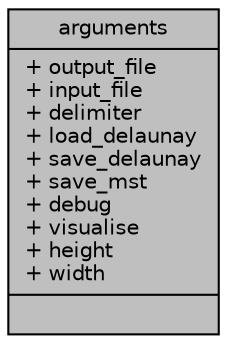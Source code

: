 digraph "arguments"
{
 // LATEX_PDF_SIZE
  edge [fontname="Helvetica",fontsize="10",labelfontname="Helvetica",labelfontsize="10"];
  node [fontname="Helvetica",fontsize="10",shape=record];
  Node1 [label="{arguments\n|+ output_file\l+ input_file\l+ delimiter\l+ load_delaunay\l+ save_delaunay\l+ save_mst\l+ debug\l+ visualise\l+ height\l+ width\l|}",height=0.2,width=0.4,color="black", fillcolor="grey75", style="filled", fontcolor="black",tooltip=" "];
}
